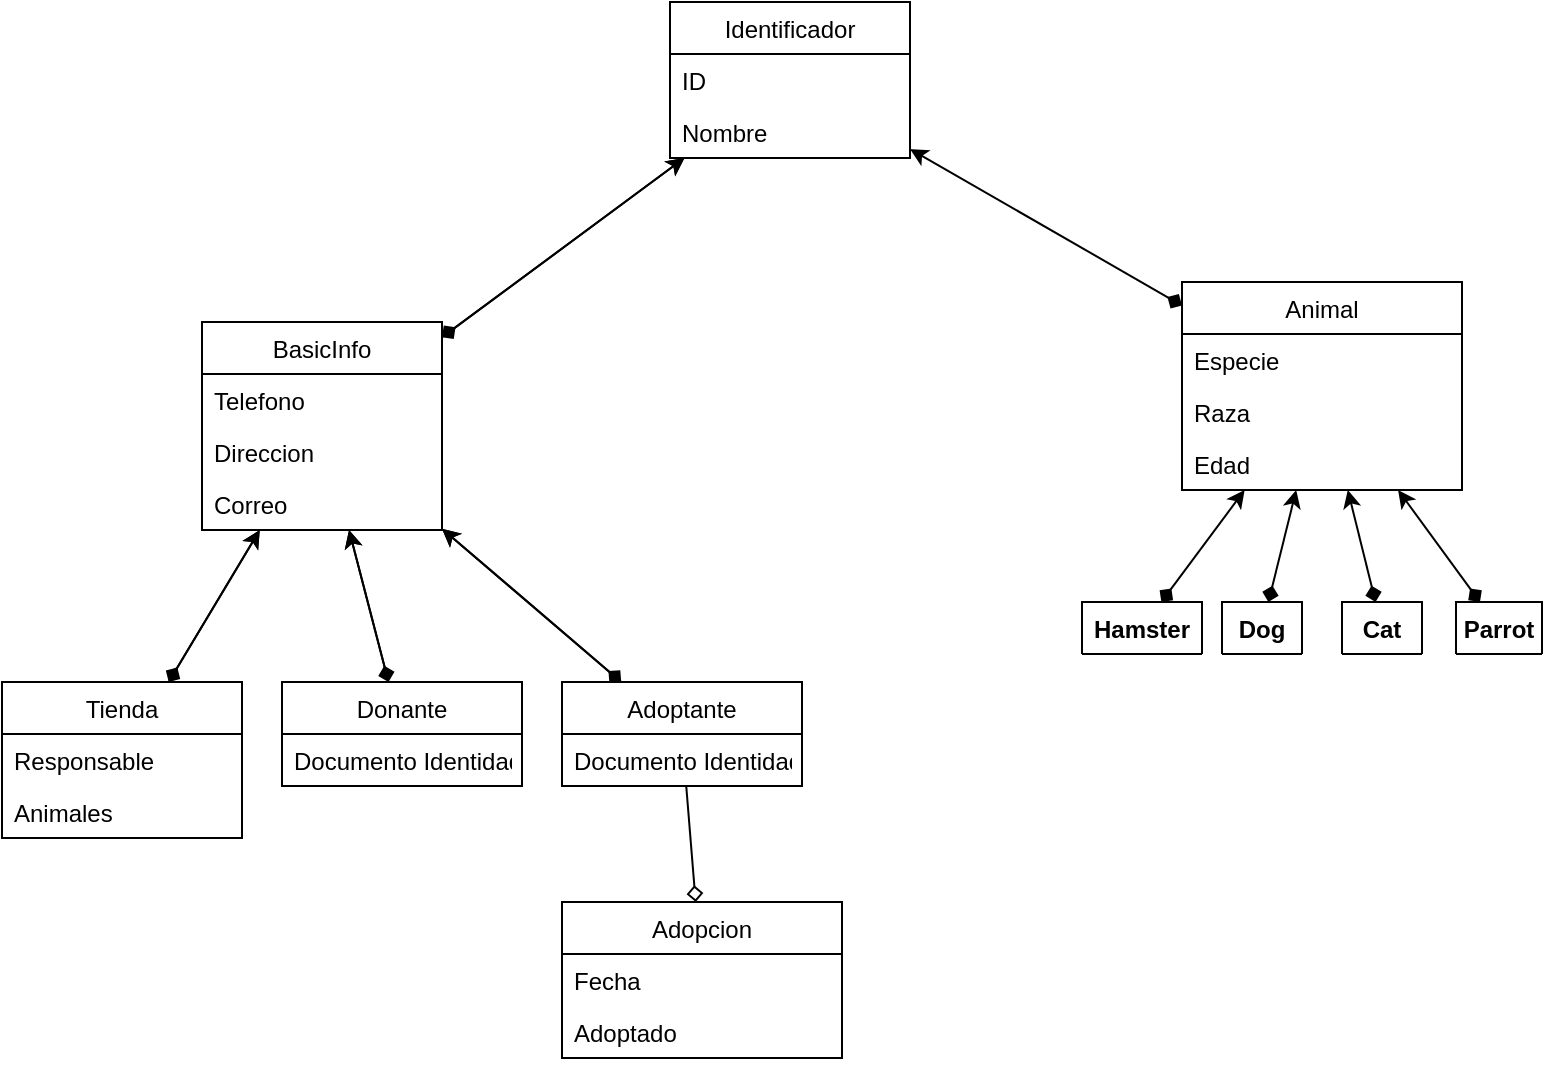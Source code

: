 <mxfile>
    <diagram id="EYTe8fBc_xNGJPPSz4wP" name="Página-1">
        <mxGraphModel dx="899" dy="658" grid="1" gridSize="10" guides="1" tooltips="1" connect="1" arrows="1" fold="1" page="1" pageScale="1" pageWidth="827" pageHeight="1169" math="0" shadow="0">
            <root>
                <mxCell id="0"/>
                <mxCell id="1" parent="0"/>
                <mxCell id="46" style="edgeStyle=none;html=1;" edge="1" parent="1" source="2" target="36">
                    <mxGeometry relative="1" as="geometry"/>
                </mxCell>
                <mxCell id="2" value="Adoptante" style="swimlane;fontStyle=0;childLayout=stackLayout;horizontal=1;startSize=26;fillColor=none;horizontalStack=0;resizeParent=1;resizeParentMax=0;resizeLast=0;collapsible=1;marginBottom=0;" vertex="1" parent="1">
                    <mxGeometry x="300" y="360" width="120" height="52" as="geometry"/>
                </mxCell>
                <mxCell id="7" value="Documento Identidad" style="text;strokeColor=none;fillColor=none;align=left;verticalAlign=top;spacingLeft=4;spacingRight=4;overflow=hidden;rotatable=0;points=[[0,0.5],[1,0.5]];portConstraint=eastwest;" vertex="1" parent="2">
                    <mxGeometry y="26" width="120" height="26" as="geometry"/>
                </mxCell>
                <mxCell id="65" style="edgeStyle=none;html=1;endArrow=none;endFill=0;startArrow=diamond;startFill=0;" edge="1" parent="1" source="8" target="2">
                    <mxGeometry relative="1" as="geometry"/>
                </mxCell>
                <mxCell id="8" value="Adopcion" style="swimlane;fontStyle=0;childLayout=stackLayout;horizontal=1;startSize=26;fillColor=none;horizontalStack=0;resizeParent=1;resizeParentMax=0;resizeLast=0;collapsible=1;marginBottom=0;" vertex="1" parent="1">
                    <mxGeometry x="300" y="470" width="140" height="78" as="geometry"/>
                </mxCell>
                <mxCell id="9" value="Fecha" style="text;strokeColor=none;fillColor=none;align=left;verticalAlign=top;spacingLeft=4;spacingRight=4;overflow=hidden;rotatable=0;points=[[0,0.5],[1,0.5]];portConstraint=eastwest;" vertex="1" parent="8">
                    <mxGeometry y="26" width="140" height="26" as="geometry"/>
                </mxCell>
                <mxCell id="10" value="Adoptado" style="text;strokeColor=none;fillColor=none;align=left;verticalAlign=top;spacingLeft=4;spacingRight=4;overflow=hidden;rotatable=0;points=[[0,0.5],[1,0.5]];portConstraint=eastwest;" vertex="1" parent="8">
                    <mxGeometry y="52" width="140" height="26" as="geometry"/>
                </mxCell>
                <mxCell id="48" style="edgeStyle=none;html=1;startArrow=diamond;startFill=1;" edge="1" parent="1" source="12" target="28">
                    <mxGeometry relative="1" as="geometry"/>
                </mxCell>
                <mxCell id="12" value="Animal" style="swimlane;fontStyle=0;childLayout=stackLayout;horizontal=1;startSize=26;fillColor=none;horizontalStack=0;resizeParent=1;resizeParentMax=0;resizeLast=0;collapsible=1;marginBottom=0;" vertex="1" parent="1">
                    <mxGeometry x="610" y="160" width="140" height="104" as="geometry"/>
                </mxCell>
                <mxCell id="14" value="Especie" style="text;strokeColor=none;fillColor=none;align=left;verticalAlign=top;spacingLeft=4;spacingRight=4;overflow=hidden;rotatable=0;points=[[0,0.5],[1,0.5]];portConstraint=eastwest;" vertex="1" parent="12">
                    <mxGeometry y="26" width="140" height="26" as="geometry"/>
                </mxCell>
                <mxCell id="15" value="Raza" style="text;strokeColor=none;fillColor=none;align=left;verticalAlign=top;spacingLeft=4;spacingRight=4;overflow=hidden;rotatable=0;points=[[0,0.5],[1,0.5]];portConstraint=eastwest;" vertex="1" parent="12">
                    <mxGeometry y="52" width="140" height="26" as="geometry"/>
                </mxCell>
                <mxCell id="16" value="Edad&#10;" style="text;strokeColor=none;fillColor=none;align=left;verticalAlign=top;spacingLeft=4;spacingRight=4;overflow=hidden;rotatable=0;points=[[0,0.5],[1,0.5]];portConstraint=eastwest;" vertex="1" parent="12">
                    <mxGeometry y="78" width="140" height="26" as="geometry"/>
                </mxCell>
                <mxCell id="47" style="edgeStyle=none;html=1;startArrow=diamondThin;startFill=0;" edge="1" parent="1" source="20" target="36">
                    <mxGeometry relative="1" as="geometry"/>
                </mxCell>
                <mxCell id="20" value="Tienda" style="swimlane;fontStyle=0;childLayout=stackLayout;horizontal=1;startSize=26;fillColor=none;horizontalStack=0;resizeParent=1;resizeParentMax=0;resizeLast=0;collapsible=1;marginBottom=0;" vertex="1" parent="1">
                    <mxGeometry x="20" y="360" width="120" height="78" as="geometry"/>
                </mxCell>
                <mxCell id="25" value="Responsable" style="text;strokeColor=none;fillColor=none;align=left;verticalAlign=top;spacingLeft=4;spacingRight=4;overflow=hidden;rotatable=0;points=[[0,0.5],[1,0.5]];portConstraint=eastwest;" vertex="1" parent="20">
                    <mxGeometry y="26" width="120" height="26" as="geometry"/>
                </mxCell>
                <mxCell id="26" value="Animales" style="text;strokeColor=none;fillColor=none;align=left;verticalAlign=top;spacingLeft=4;spacingRight=4;overflow=hidden;rotatable=0;points=[[0,0.5],[1,0.5]];portConstraint=eastwest;" vertex="1" parent="20">
                    <mxGeometry y="52" width="120" height="26" as="geometry"/>
                </mxCell>
                <mxCell id="28" value="Identificador" style="swimlane;fontStyle=0;childLayout=stackLayout;horizontal=1;startSize=26;fillColor=none;horizontalStack=0;resizeParent=1;resizeParentMax=0;resizeLast=0;collapsible=1;marginBottom=0;" vertex="1" parent="1">
                    <mxGeometry x="354" y="20" width="120" height="78" as="geometry"/>
                </mxCell>
                <mxCell id="31" value="ID" style="text;strokeColor=none;fillColor=none;align=left;verticalAlign=top;spacingLeft=4;spacingRight=4;overflow=hidden;rotatable=0;points=[[0,0.5],[1,0.5]];portConstraint=eastwest;" vertex="1" parent="28">
                    <mxGeometry y="26" width="120" height="26" as="geometry"/>
                </mxCell>
                <mxCell id="37" value="Nombre" style="text;strokeColor=none;fillColor=none;align=left;verticalAlign=top;spacingLeft=4;spacingRight=4;overflow=hidden;rotatable=0;points=[[0,0.5],[1,0.5]];portConstraint=eastwest;" vertex="1" parent="28">
                    <mxGeometry y="52" width="120" height="26" as="geometry"/>
                </mxCell>
                <mxCell id="45" style="edgeStyle=none;html=1;" edge="1" parent="1" source="36" target="28">
                    <mxGeometry relative="1" as="geometry"/>
                </mxCell>
                <mxCell id="36" value="BasicInfo" style="swimlane;fontStyle=0;childLayout=stackLayout;horizontal=1;startSize=26;fillColor=none;horizontalStack=0;resizeParent=1;resizeParentMax=0;resizeLast=0;collapsible=1;marginBottom=0;" vertex="1" parent="1">
                    <mxGeometry x="120" y="180" width="120" height="104" as="geometry"/>
                </mxCell>
                <mxCell id="38" value="Telefono" style="text;strokeColor=none;fillColor=none;align=left;verticalAlign=top;spacingLeft=4;spacingRight=4;overflow=hidden;rotatable=0;points=[[0,0.5],[1,0.5]];portConstraint=eastwest;" vertex="1" parent="36">
                    <mxGeometry y="26" width="120" height="26" as="geometry"/>
                </mxCell>
                <mxCell id="39" value="Direccion&#10;" style="text;strokeColor=none;fillColor=none;align=left;verticalAlign=top;spacingLeft=4;spacingRight=4;overflow=hidden;rotatable=0;points=[[0,0.5],[1,0.5]];portConstraint=eastwest;" vertex="1" parent="36">
                    <mxGeometry y="52" width="120" height="26" as="geometry"/>
                </mxCell>
                <mxCell id="41" value="Correo" style="text;strokeColor=none;fillColor=none;align=left;verticalAlign=top;spacingLeft=4;spacingRight=4;overflow=hidden;rotatable=0;points=[[0,0.5],[1,0.5]];portConstraint=eastwest;" vertex="1" parent="36">
                    <mxGeometry y="78" width="120" height="26" as="geometry"/>
                </mxCell>
                <mxCell id="51" style="edgeStyle=none;html=1;" edge="1" parent="1" source="49" target="36">
                    <mxGeometry relative="1" as="geometry"/>
                </mxCell>
                <mxCell id="49" value="Donante" style="swimlane;fontStyle=0;childLayout=stackLayout;horizontal=1;startSize=26;fillColor=none;horizontalStack=0;resizeParent=1;resizeParentMax=0;resizeLast=0;collapsible=1;marginBottom=0;" vertex="1" parent="1">
                    <mxGeometry x="160" y="360" width="120" height="52" as="geometry"/>
                </mxCell>
                <mxCell id="50" value="Documento Identidad" style="text;strokeColor=none;fillColor=none;align=left;verticalAlign=top;spacingLeft=4;spacingRight=4;overflow=hidden;rotatable=0;points=[[0,0.5],[1,0.5]];portConstraint=eastwest;" vertex="1" parent="49">
                    <mxGeometry y="26" width="120" height="26" as="geometry"/>
                </mxCell>
                <mxCell id="62" style="edgeStyle=none;html=1;startArrow=diamond;startFill=1;" edge="1" parent="1" source="53" target="12">
                    <mxGeometry relative="1" as="geometry"/>
                </mxCell>
                <mxCell id="53" value="Cat" style="swimlane;fontStyle=1;align=center;verticalAlign=top;childLayout=stackLayout;horizontal=1;startSize=26;horizontalStack=0;resizeParent=1;resizeParentMax=0;resizeLast=0;collapsible=1;marginBottom=0;" vertex="1" collapsed="1" parent="1">
                    <mxGeometry x="690" y="320" width="40" height="26" as="geometry">
                        <mxRectangle x="520" y="360" width="160" height="30" as="alternateBounds"/>
                    </mxGeometry>
                </mxCell>
                <mxCell id="61" style="edgeStyle=none;html=1;startArrow=diamond;startFill=1;" edge="1" parent="1" source="57" target="12">
                    <mxGeometry relative="1" as="geometry"/>
                </mxCell>
                <mxCell id="57" value="Dog" style="swimlane;fontStyle=1;align=center;verticalAlign=top;childLayout=stackLayout;horizontal=1;startSize=26;horizontalStack=0;resizeParent=1;resizeParentMax=0;resizeLast=0;collapsible=1;marginBottom=0;" vertex="1" collapsed="1" parent="1">
                    <mxGeometry x="630" y="320" width="40" height="26" as="geometry">
                        <mxRectangle x="520" y="360" width="160" height="30" as="alternateBounds"/>
                    </mxGeometry>
                </mxCell>
                <mxCell id="63" style="edgeStyle=none;html=1;startArrow=diamond;startFill=1;" edge="1" parent="1" source="58" target="12">
                    <mxGeometry relative="1" as="geometry"/>
                </mxCell>
                <mxCell id="58" value="Parrot" style="swimlane;fontStyle=1;align=center;verticalAlign=top;childLayout=stackLayout;horizontal=1;startSize=26;horizontalStack=0;resizeParent=1;resizeParentMax=0;resizeLast=0;collapsible=1;marginBottom=0;" vertex="1" collapsed="1" parent="1">
                    <mxGeometry x="747" y="320" width="43" height="26" as="geometry">
                        <mxRectangle x="520" y="360" width="160" height="30" as="alternateBounds"/>
                    </mxGeometry>
                </mxCell>
                <mxCell id="60" style="edgeStyle=none;html=1;startArrow=diamond;startFill=1;" edge="1" parent="1" source="59" target="12">
                    <mxGeometry relative="1" as="geometry"/>
                </mxCell>
                <mxCell id="59" value="Hamster" style="swimlane;fontStyle=1;align=center;verticalAlign=top;childLayout=stackLayout;horizontal=1;startSize=26;horizontalStack=0;resizeParent=1;resizeParentMax=0;resizeLast=0;collapsible=1;marginBottom=0;" vertex="1" collapsed="1" parent="1">
                    <mxGeometry x="560" y="320" width="60" height="26" as="geometry">
                        <mxRectangle x="520" y="360" width="160" height="30" as="alternateBounds"/>
                    </mxGeometry>
                </mxCell>
                <mxCell id="66" style="edgeStyle=none;html=1;startArrow=diamond;startFill=1;" edge="1" parent="1">
                    <mxGeometry relative="1" as="geometry">
                        <mxPoint x="103.353" y="360" as="sourcePoint"/>
                        <mxPoint x="148.862" y="284.0" as="targetPoint"/>
                    </mxGeometry>
                </mxCell>
                <mxCell id="67" style="edgeStyle=none;html=1;startArrow=diamond;startFill=1;" edge="1" parent="1">
                    <mxGeometry relative="1" as="geometry">
                        <mxPoint x="213.247" y="360" as="sourcePoint"/>
                        <mxPoint x="193.506" y="284.0" as="targetPoint"/>
                    </mxGeometry>
                </mxCell>
                <mxCell id="68" style="edgeStyle=none;html=1;startArrow=diamond;startFill=1;" edge="1" parent="1">
                    <mxGeometry relative="1" as="geometry">
                        <mxPoint x="329.61" y="360" as="sourcePoint"/>
                        <mxPoint x="240" y="283.333" as="targetPoint"/>
                    </mxGeometry>
                </mxCell>
                <mxCell id="69" style="edgeStyle=none;html=1;startArrow=diamond;startFill=1;" edge="1" parent="1">
                    <mxGeometry relative="1" as="geometry">
                        <mxPoint x="240" y="187.641" as="sourcePoint"/>
                        <mxPoint x="361.249" y="98.0" as="targetPoint"/>
                    </mxGeometry>
                </mxCell>
            </root>
        </mxGraphModel>
    </diagram>
</mxfile>